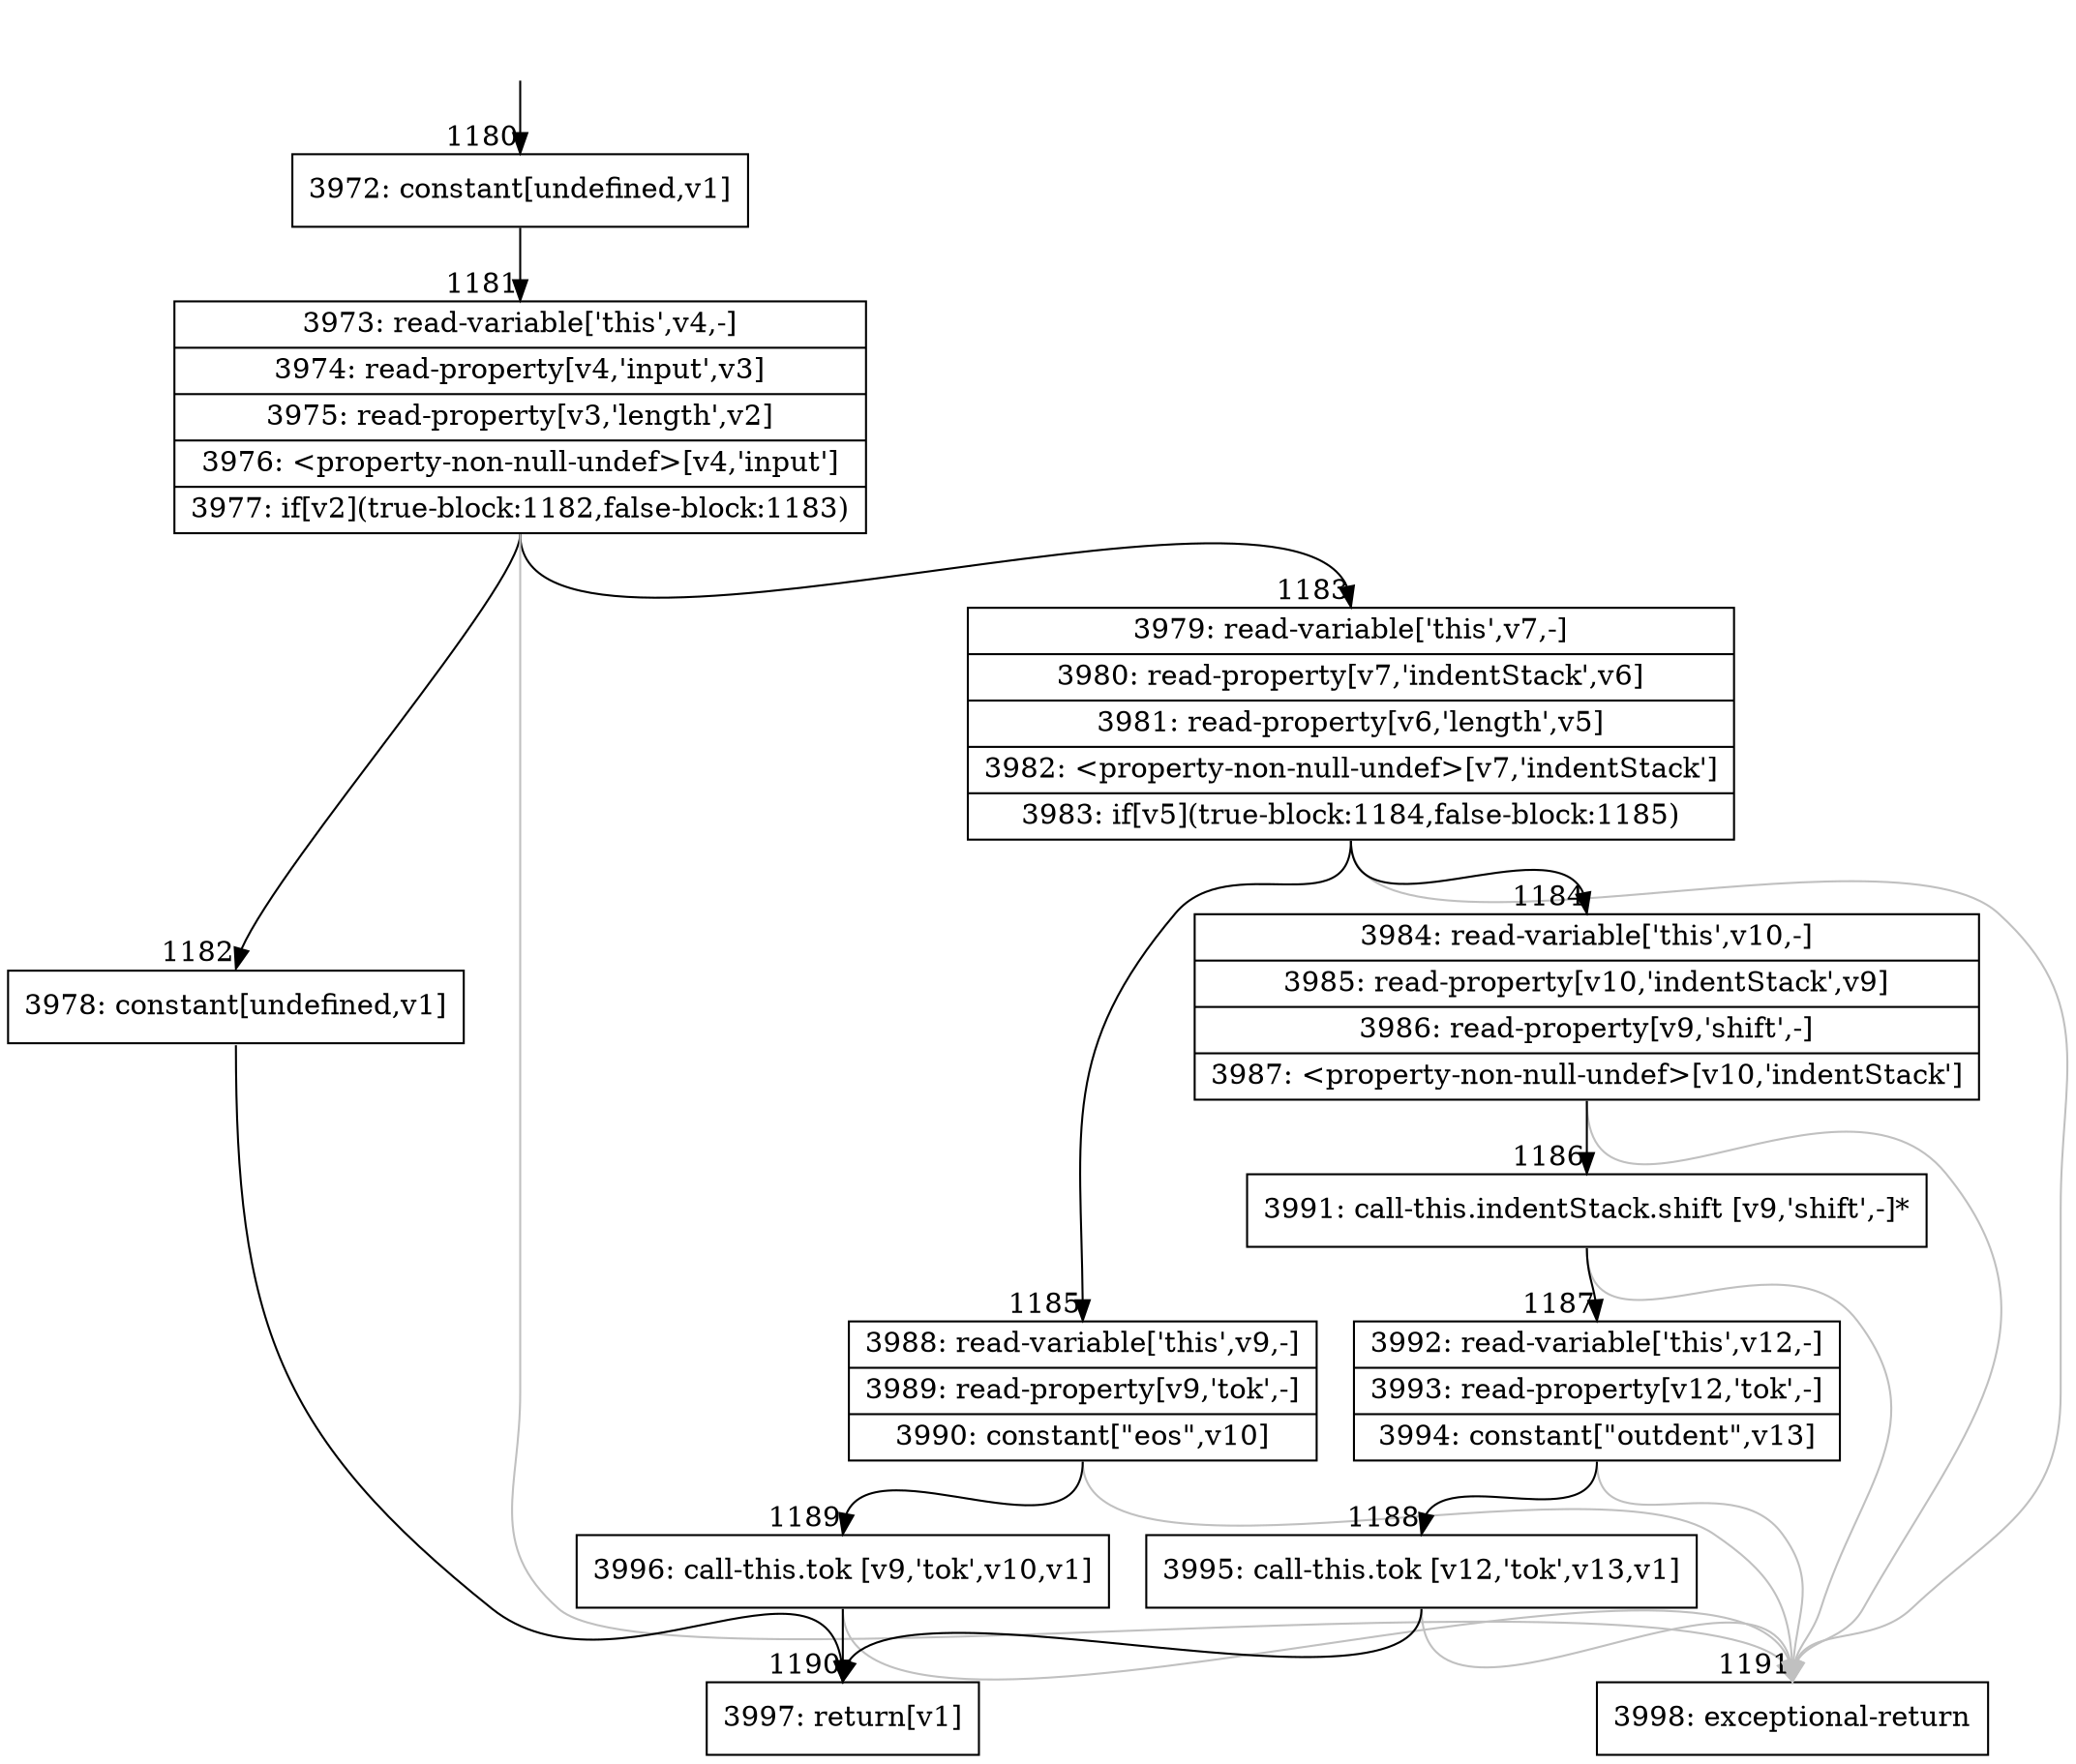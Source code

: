 digraph {
rankdir="TD"
BB_entry67[shape=none,label=""];
BB_entry67 -> BB1180 [tailport=s, headport=n, headlabel="    1180"]
BB1180 [shape=record label="{3972: constant[undefined,v1]}" ] 
BB1180 -> BB1181 [tailport=s, headport=n, headlabel="      1181"]
BB1181 [shape=record label="{3973: read-variable['this',v4,-]|3974: read-property[v4,'input',v3]|3975: read-property[v3,'length',v2]|3976: \<property-non-null-undef\>[v4,'input']|3977: if[v2](true-block:1182,false-block:1183)}" ] 
BB1181 -> BB1182 [tailport=s, headport=n, headlabel="      1182"]
BB1181 -> BB1183 [tailport=s, headport=n, headlabel="      1183"]
BB1181 -> BB1191 [tailport=s, headport=n, color=gray, headlabel="      1191"]
BB1182 [shape=record label="{3978: constant[undefined,v1]}" ] 
BB1182 -> BB1190 [tailport=s, headport=n, headlabel="      1190"]
BB1183 [shape=record label="{3979: read-variable['this',v7,-]|3980: read-property[v7,'indentStack',v6]|3981: read-property[v6,'length',v5]|3982: \<property-non-null-undef\>[v7,'indentStack']|3983: if[v5](true-block:1184,false-block:1185)}" ] 
BB1183 -> BB1184 [tailport=s, headport=n, headlabel="      1184"]
BB1183 -> BB1185 [tailport=s, headport=n, headlabel="      1185"]
BB1183 -> BB1191 [tailport=s, headport=n, color=gray]
BB1184 [shape=record label="{3984: read-variable['this',v10,-]|3985: read-property[v10,'indentStack',v9]|3986: read-property[v9,'shift',-]|3987: \<property-non-null-undef\>[v10,'indentStack']}" ] 
BB1184 -> BB1186 [tailport=s, headport=n, headlabel="      1186"]
BB1184 -> BB1191 [tailport=s, headport=n, color=gray]
BB1185 [shape=record label="{3988: read-variable['this',v9,-]|3989: read-property[v9,'tok',-]|3990: constant[\"eos\",v10]}" ] 
BB1185 -> BB1189 [tailport=s, headport=n, headlabel="      1189"]
BB1185 -> BB1191 [tailport=s, headport=n, color=gray]
BB1186 [shape=record label="{3991: call-this.indentStack.shift [v9,'shift',-]*}" ] 
BB1186 -> BB1187 [tailport=s, headport=n, headlabel="      1187"]
BB1186 -> BB1191 [tailport=s, headport=n, color=gray]
BB1187 [shape=record label="{3992: read-variable['this',v12,-]|3993: read-property[v12,'tok',-]|3994: constant[\"outdent\",v13]}" ] 
BB1187 -> BB1188 [tailport=s, headport=n, headlabel="      1188"]
BB1187 -> BB1191 [tailport=s, headport=n, color=gray]
BB1188 [shape=record label="{3995: call-this.tok [v12,'tok',v13,v1]}" ] 
BB1188 -> BB1190 [tailport=s, headport=n]
BB1188 -> BB1191 [tailport=s, headport=n, color=gray]
BB1189 [shape=record label="{3996: call-this.tok [v9,'tok',v10,v1]}" ] 
BB1189 -> BB1190 [tailport=s, headport=n]
BB1189 -> BB1191 [tailport=s, headport=n, color=gray]
BB1190 [shape=record label="{3997: return[v1]}" ] 
BB1191 [shape=record label="{3998: exceptional-return}" ] 
//#$~ 1350
}
